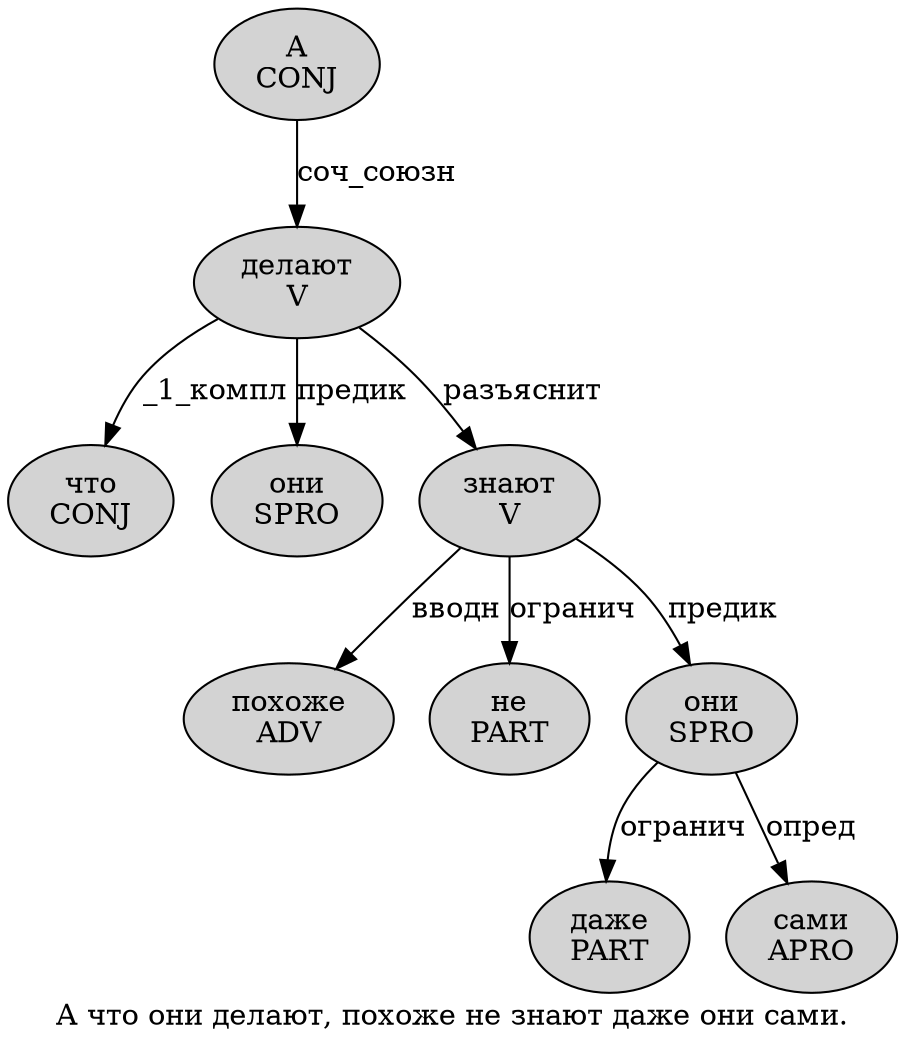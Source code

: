 digraph SENTENCE_2829 {
	graph [label="А что они делают, похоже не знают даже они сами."]
	node [style=filled]
		0 [label="А
CONJ" color="" fillcolor=lightgray penwidth=1 shape=ellipse]
		1 [label="что
CONJ" color="" fillcolor=lightgray penwidth=1 shape=ellipse]
		2 [label="они
SPRO" color="" fillcolor=lightgray penwidth=1 shape=ellipse]
		3 [label="делают
V" color="" fillcolor=lightgray penwidth=1 shape=ellipse]
		5 [label="похоже
ADV" color="" fillcolor=lightgray penwidth=1 shape=ellipse]
		6 [label="не
PART" color="" fillcolor=lightgray penwidth=1 shape=ellipse]
		7 [label="знают
V" color="" fillcolor=lightgray penwidth=1 shape=ellipse]
		8 [label="даже
PART" color="" fillcolor=lightgray penwidth=1 shape=ellipse]
		9 [label="они
SPRO" color="" fillcolor=lightgray penwidth=1 shape=ellipse]
		10 [label="сами
APRO" color="" fillcolor=lightgray penwidth=1 shape=ellipse]
			7 -> 5 [label="вводн"]
			7 -> 6 [label="огранич"]
			7 -> 9 [label="предик"]
			9 -> 8 [label="огранич"]
			9 -> 10 [label="опред"]
			0 -> 3 [label="соч_союзн"]
			3 -> 1 [label="_1_компл"]
			3 -> 2 [label="предик"]
			3 -> 7 [label="разъяснит"]
}